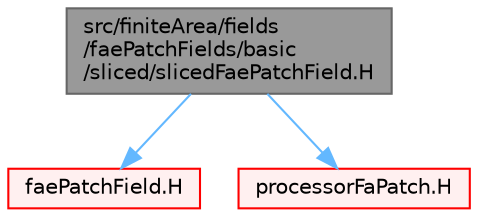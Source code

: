digraph "src/finiteArea/fields/faePatchFields/basic/sliced/slicedFaePatchField.H"
{
 // LATEX_PDF_SIZE
  bgcolor="transparent";
  edge [fontname=Helvetica,fontsize=10,labelfontname=Helvetica,labelfontsize=10];
  node [fontname=Helvetica,fontsize=10,shape=box,height=0.2,width=0.4];
  Node1 [id="Node000001",label="src/finiteArea/fields\l/faePatchFields/basic\l/sliced/slicedFaePatchField.H",height=0.2,width=0.4,color="gray40", fillcolor="grey60", style="filled", fontcolor="black",tooltip=" "];
  Node1 -> Node2 [id="edge1_Node000001_Node000002",color="steelblue1",style="solid",tooltip=" "];
  Node2 [id="Node000002",label="faePatchField.H",height=0.2,width=0.4,color="red", fillcolor="#FFF0F0", style="filled",URL="$faePatchField_8H.html",tooltip=" "];
  Node1 -> Node238 [id="edge2_Node000001_Node000238",color="steelblue1",style="solid",tooltip=" "];
  Node238 [id="Node000238",label="processorFaPatch.H",height=0.2,width=0.4,color="red", fillcolor="#FFF0F0", style="filled",URL="$processorFaPatch_8H.html",tooltip=" "];
}
